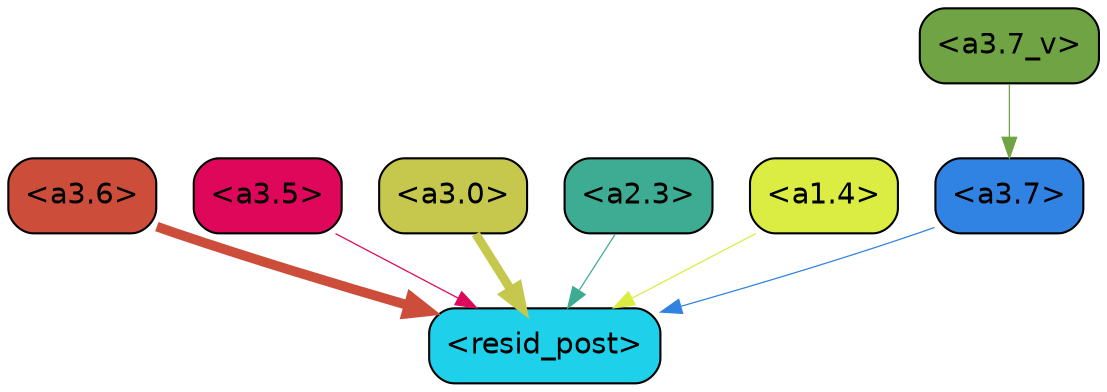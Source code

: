 strict digraph "" {
	graph [bgcolor=transparent,
		layout=dot,
		overlap=false,
		splines=true
	];
	"<a3.7>"	[color=black,
		fillcolor="#3083e3",
		fontname=Helvetica,
		shape=box,
		style="filled, rounded"];
	"<resid_post>"	[color=black,
		fillcolor="#1ed0ea",
		fontname=Helvetica,
		shape=box,
		style="filled, rounded"];
	"<a3.7>" -> "<resid_post>"	[color="#3083e3",
		penwidth=0.6];
	"<a3.6>"	[color=black,
		fillcolor="#cd4d3b",
		fontname=Helvetica,
		shape=box,
		style="filled, rounded"];
	"<a3.6>" -> "<resid_post>"	[color="#cd4d3b",
		penwidth=4.6696330308914185];
	"<a3.5>"	[color=black,
		fillcolor="#df075a",
		fontname=Helvetica,
		shape=box,
		style="filled, rounded"];
	"<a3.5>" -> "<resid_post>"	[color="#df075a",
		penwidth=0.6];
	"<a3.0>"	[color=black,
		fillcolor="#c6c84e",
		fontname=Helvetica,
		shape=box,
		style="filled, rounded"];
	"<a3.0>" -> "<resid_post>"	[color="#c6c84e",
		penwidth=4.282557368278503];
	"<a2.3>"	[color=black,
		fillcolor="#3eab93",
		fontname=Helvetica,
		shape=box,
		style="filled, rounded"];
	"<a2.3>" -> "<resid_post>"	[color="#3eab93",
		penwidth=0.6];
	"<a1.4>"	[color=black,
		fillcolor="#dbed43",
		fontname=Helvetica,
		shape=box,
		style="filled, rounded"];
	"<a1.4>" -> "<resid_post>"	[color="#dbed43",
		penwidth=0.6];
	"<a3.7_v>"	[color=black,
		fillcolor="#6fa344",
		fontname=Helvetica,
		shape=box,
		style="filled, rounded"];
	"<a3.7_v>" -> "<a3.7>"	[color="#6fa344",
		penwidth=0.6];
}
